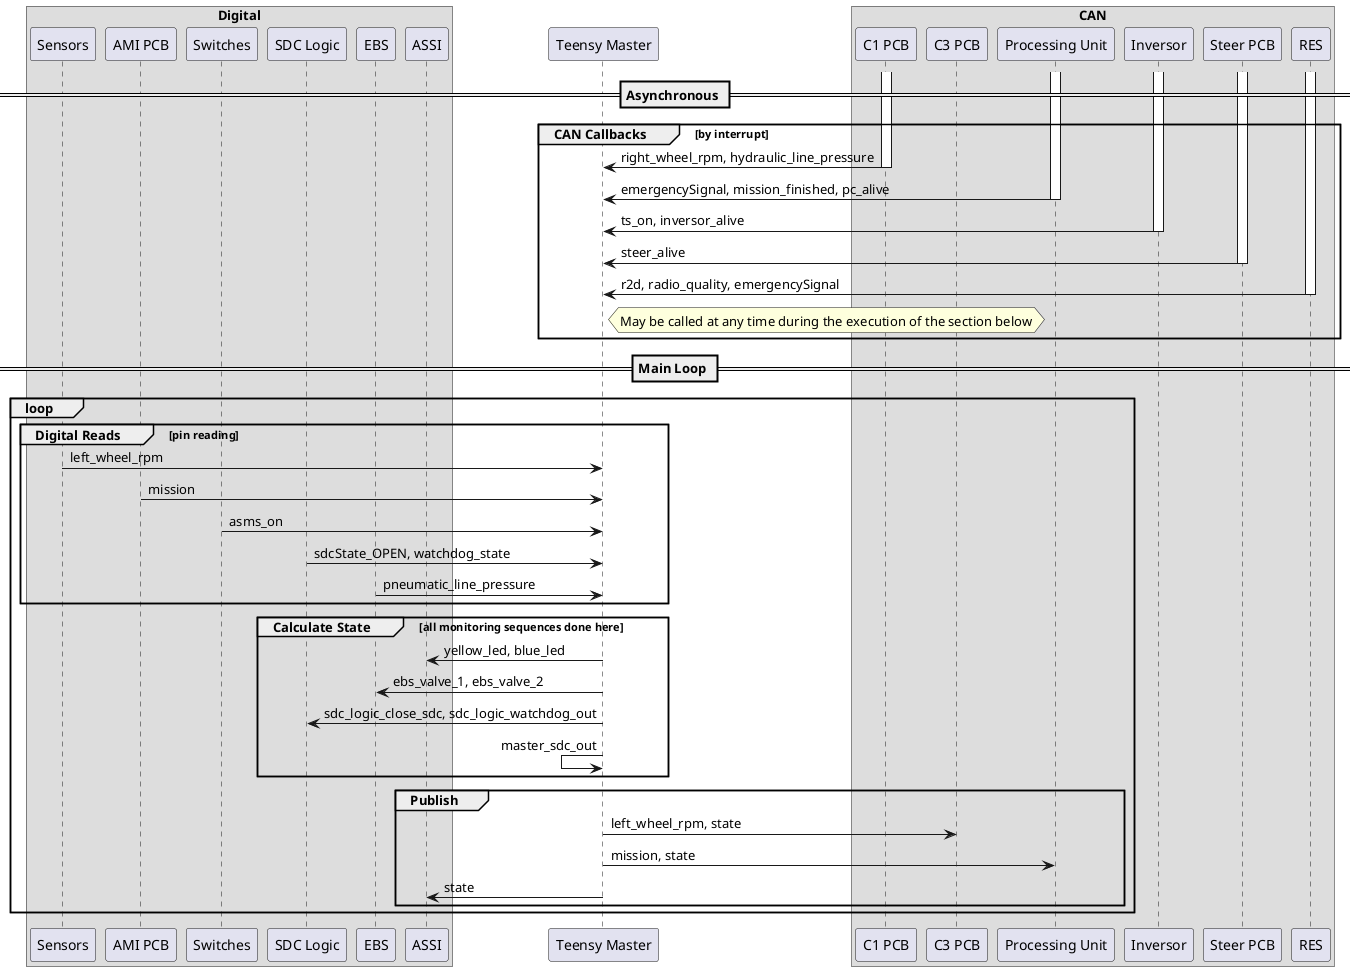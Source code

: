 @startuml Master Sequence
box "Digital"
participant "Sensors" as S
participant "AMI PCB" as AMI
participant "Switches" as SW
participant "SDC Logic" as SDC
participant "EBS" as EBS
participant "ASSI" as ASSI
end box
participant "Teensy Master" as TM
box "CAN"
participant "C1 PCB" as C1
participant "C3 PCB" as C3
participant "Processing Unit" as PC
participant "Inversor" as INV
participant "Steer PCB" as STEER
participant "RES" as RES
end box
== Asynchronous ==
group CAN Callbacks [by interrupt]
    activate C1
    activate PC
    activate INV
    activate STEER
    activate RES
    C1 -> TM: right_wheel_rpm, hydraulic_line_pressure
    deactivate C1
    PC -> TM: emergencySignal, mission_finished, pc_alive
    deactivate PC
    INV -> TM: ts_on, inversor_alive
    deactivate INV
    STEER -> TM: steer_alive
    deactivate STEER
    RES -> TM: r2d, radio_quality, emergencySignal
    deactivate RES
    hnote right of TM: May be called at any time during the execution of the section below
end
== Main Loop ==
loop
    group Digital Reads [pin reading]
        S -> TM: left_wheel_rpm
        AMI -> TM: mission
        SW -> TM: asms_on
        SDC -> TM: sdcState_OPEN, watchdog_state
        EBS -> TM: pneumatic_line_pressure
    end
    group Calculate State [all monitoring sequences done here]
        TM -> ASSI: yellow_led, blue_led
        TM -> EBS: ebs_valve_1, ebs_valve_2
        TM -> SDC: sdc_logic_close_sdc, sdc_logic_watchdog_out
        TM <- TM: master_sdc_out

    end
    group Publish
        TM -> C3: left_wheel_rpm, state
        TM -> PC: mission, state
        TM -> ASSI: state
    end
end